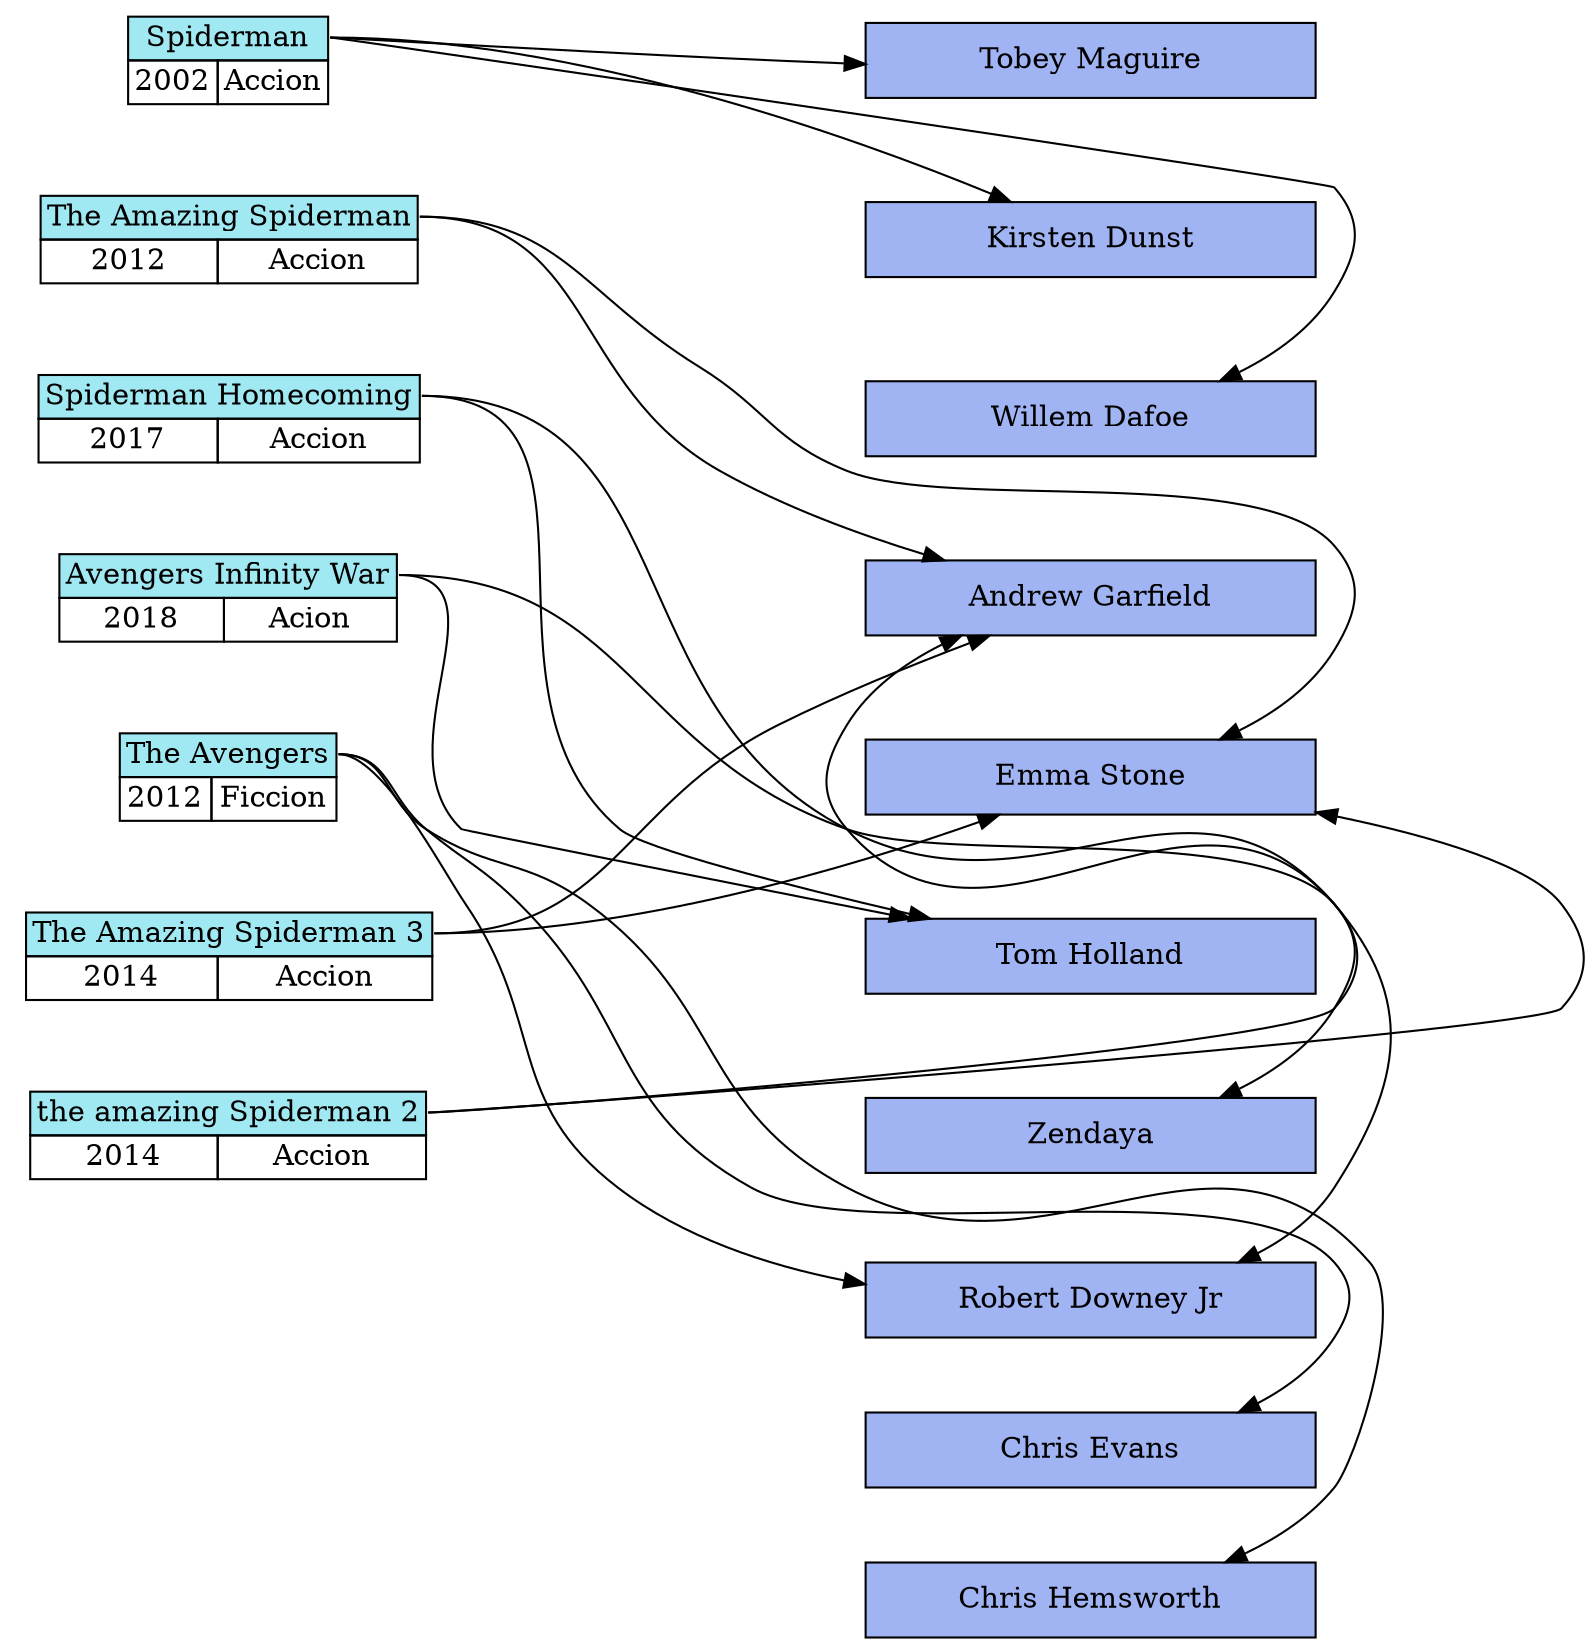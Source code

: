 digraph {
rankdir = TB
nodoPelicula0 -> nodoPelicula1 [style=invis]
nodoPelicula1 -> nodoPelicula2 [style=invis]
nodoPelicula2 -> nodoPelicula3 [style=invis]
nodoPelicula3 -> nodoPelicula4 [style=invis]
nodoPelicula4 -> nodoPelicula5 [style=invis]
nodoPelicula5 -> nodoPelicula6 [style=invis]
nodoActor0 -> nodoActor1 [style=invis]
nodoActor1 -> nodoActor2 [style=invis]
nodoActor2 -> nodoActor3 [style=invis]
nodoActor3 -> nodoActor4 [style=invis]
nodoActor4 -> nodoActor5 [style=invis]
nodoActor5 -> nodoActor6 [style=invis]
nodoActor6 -> nodoActor7 [style=invis]
nodoActor7 -> nodoActor8 [style=invis]
nodoActor8 -> nodoActor9 [style=invis]
nodoPelicula0[label=<<TABLE BORDER='0' CELLBORDER='1' CELLSPACING='0'><TR><TD COLSPAN='2' bgcolor='#A0E9F2' PORT='origen0'>Spiderman</TD></TR><TR><TD>2002</TD><TD>Accion</TD></TR></TABLE>> shape=none]
nodoPelicula1[label=<<TABLE BORDER='0' CELLBORDER='1' CELLSPACING='0'><TR><TD COLSPAN='2' bgcolor='#A0E9F2' PORT='origen1'>The Amazing Spiderman</TD></TR><TR><TD>2012</TD><TD>Accion</TD></TR></TABLE>> shape=none]
nodoPelicula2[label=<<TABLE BORDER='0' CELLBORDER='1' CELLSPACING='0'><TR><TD COLSPAN='2' bgcolor='#A0E9F2' PORT='origen2'>Spiderman Homecoming</TD></TR><TR><TD>2017</TD><TD>Accion</TD></TR></TABLE>> shape=none]
nodoPelicula3[label=<<TABLE BORDER='0' CELLBORDER='1' CELLSPACING='0'><TR><TD COLSPAN='2' bgcolor='#A0E9F2' PORT='origen3'>Avengers Infinity War</TD></TR><TR><TD>2018</TD><TD>Acion</TD></TR></TABLE>> shape=none]
nodoPelicula4[label=<<TABLE BORDER='0' CELLBORDER='1' CELLSPACING='0'><TR><TD COLSPAN='2' bgcolor='#A0E9F2' PORT='origen4'>The Avengers</TD></TR><TR><TD>2012</TD><TD>Ficcion</TD></TR></TABLE>> shape=none]
nodoPelicula5[label=<<TABLE BORDER='0' CELLBORDER='1' CELLSPACING='0'><TR><TD COLSPAN='2' bgcolor='#A0E9F2' PORT='origen5'>The Amazing Spiderman 3</TD></TR><TR><TD>2014</TD><TD>Accion</TD></TR></TABLE>> shape=none]
nodoPelicula6[label=<<TABLE BORDER='0' CELLBORDER='1' CELLSPACING='0'><TR><TD COLSPAN='2' bgcolor='#A0E9F2' PORT='origen6'>the amazing Spiderman 2</TD></TR><TR><TD>2014</TD><TD>Accion</TD></TR></TABLE>> shape=none]
nodoActor0[label="Tobey Maguire" fillcolor="#A0B3F2" shape=box style=filled width=3]
nodoActor1[label="Kirsten Dunst" fillcolor="#A0B3F2" shape=box style=filled width=3]
nodoActor2[label="Willem Dafoe" fillcolor="#A0B3F2" shape=box style=filled width=3]
nodoActor3[label="Andrew Garfield" fillcolor="#A0B3F2" shape=box style=filled width=3]
nodoActor4[label="Emma Stone" fillcolor="#A0B3F2" shape=box style=filled width=3]
nodoActor5[label="Tom Holland" fillcolor="#A0B3F2" shape=box style=filled width=3]
nodoActor6[label="Zendaya" fillcolor="#A0B3F2" shape=box style=filled width=3]
nodoActor7[label="Robert Downey Jr" fillcolor="#A0B3F2" shape=box style=filled width=3]
nodoActor8[label="Chris Evans" fillcolor="#A0B3F2" shape=box style=filled width=3]
nodoActor9[label="Chris Hemsworth" fillcolor="#A0B3F2" shape=box style=filled width=3]
nodoPelicula0:origen0 -> nodoActor0[constraint = false]
nodoPelicula0:origen0 -> nodoActor1[constraint = false]
nodoPelicula0:origen0 -> nodoActor2[constraint = false]
nodoPelicula1:origen1 -> nodoActor3[constraint = false]
nodoPelicula1:origen1 -> nodoActor4[constraint = false]
nodoPelicula2:origen2 -> nodoActor5[constraint = false]
nodoPelicula2:origen2 -> nodoActor6[constraint = false]
nodoPelicula3:origen3 -> nodoActor7[constraint = false]
nodoPelicula3:origen3 -> nodoActor5[constraint = false]
nodoPelicula4:origen4 -> nodoActor7[constraint = false]
nodoPelicula4:origen4 -> nodoActor8[constraint = false]
nodoPelicula4:origen4 -> nodoActor9[constraint = false]
nodoPelicula5:origen5 -> nodoActor3[constraint = false]
nodoPelicula5:origen5 -> nodoActor4[constraint = false]
nodoPelicula6:origen6 -> nodoActor3[constraint = false]
nodoPelicula6:origen6 -> nodoActor4[constraint = false]
}